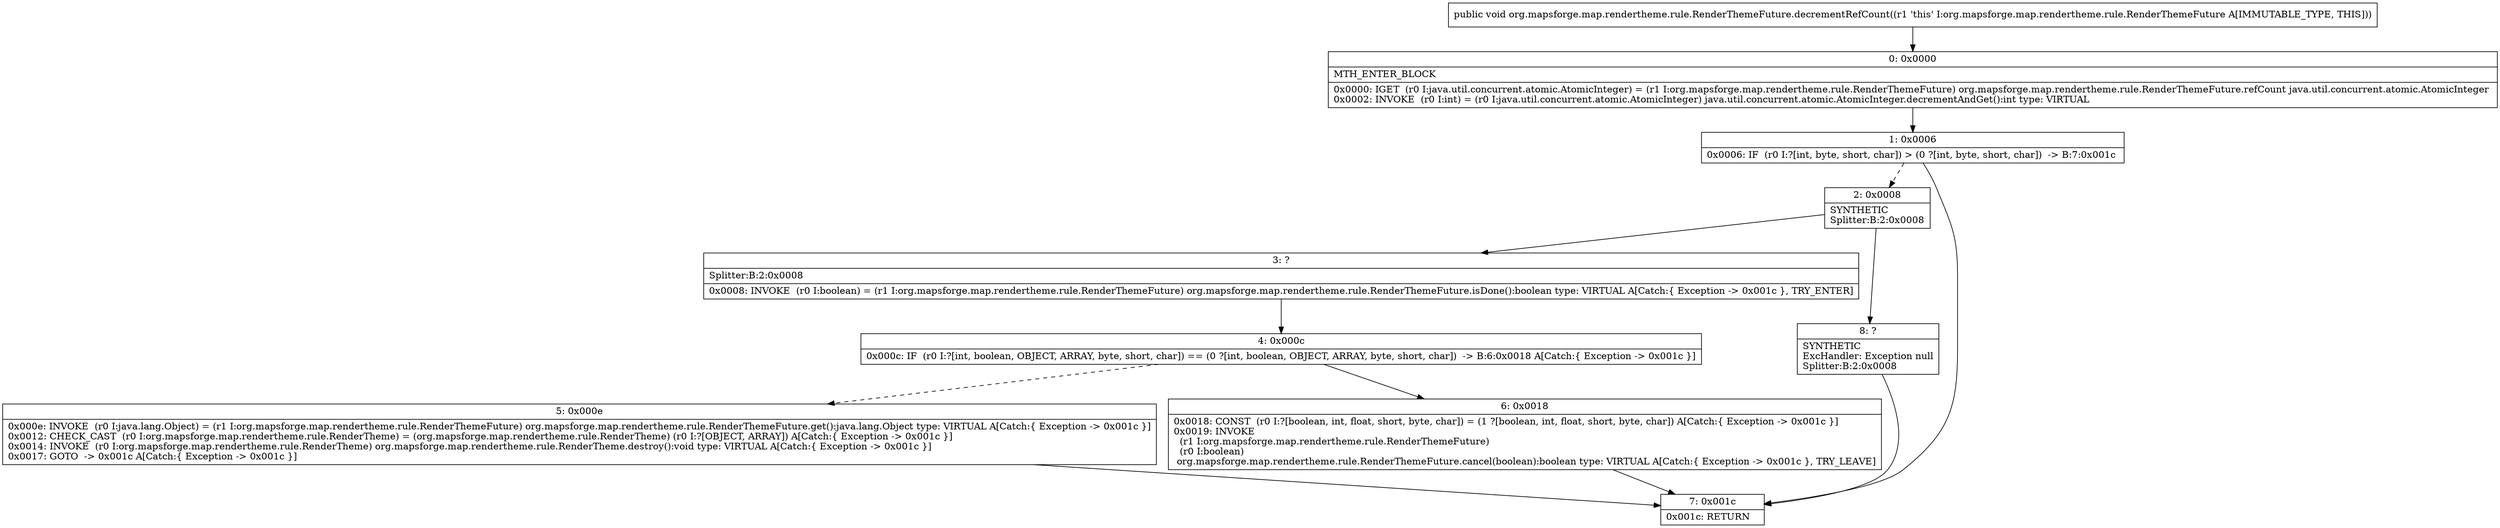 digraph "CFG fororg.mapsforge.map.rendertheme.rule.RenderThemeFuture.decrementRefCount()V" {
Node_0 [shape=record,label="{0\:\ 0x0000|MTH_ENTER_BLOCK\l|0x0000: IGET  (r0 I:java.util.concurrent.atomic.AtomicInteger) = (r1 I:org.mapsforge.map.rendertheme.rule.RenderThemeFuture) org.mapsforge.map.rendertheme.rule.RenderThemeFuture.refCount java.util.concurrent.atomic.AtomicInteger \l0x0002: INVOKE  (r0 I:int) = (r0 I:java.util.concurrent.atomic.AtomicInteger) java.util.concurrent.atomic.AtomicInteger.decrementAndGet():int type: VIRTUAL \l}"];
Node_1 [shape=record,label="{1\:\ 0x0006|0x0006: IF  (r0 I:?[int, byte, short, char]) \> (0 ?[int, byte, short, char])  \-\> B:7:0x001c \l}"];
Node_2 [shape=record,label="{2\:\ 0x0008|SYNTHETIC\lSplitter:B:2:0x0008\l}"];
Node_3 [shape=record,label="{3\:\ ?|Splitter:B:2:0x0008\l|0x0008: INVOKE  (r0 I:boolean) = (r1 I:org.mapsforge.map.rendertheme.rule.RenderThemeFuture) org.mapsforge.map.rendertheme.rule.RenderThemeFuture.isDone():boolean type: VIRTUAL A[Catch:\{ Exception \-\> 0x001c \}, TRY_ENTER]\l}"];
Node_4 [shape=record,label="{4\:\ 0x000c|0x000c: IF  (r0 I:?[int, boolean, OBJECT, ARRAY, byte, short, char]) == (0 ?[int, boolean, OBJECT, ARRAY, byte, short, char])  \-\> B:6:0x0018 A[Catch:\{ Exception \-\> 0x001c \}]\l}"];
Node_5 [shape=record,label="{5\:\ 0x000e|0x000e: INVOKE  (r0 I:java.lang.Object) = (r1 I:org.mapsforge.map.rendertheme.rule.RenderThemeFuture) org.mapsforge.map.rendertheme.rule.RenderThemeFuture.get():java.lang.Object type: VIRTUAL A[Catch:\{ Exception \-\> 0x001c \}]\l0x0012: CHECK_CAST  (r0 I:org.mapsforge.map.rendertheme.rule.RenderTheme) = (org.mapsforge.map.rendertheme.rule.RenderTheme) (r0 I:?[OBJECT, ARRAY]) A[Catch:\{ Exception \-\> 0x001c \}]\l0x0014: INVOKE  (r0 I:org.mapsforge.map.rendertheme.rule.RenderTheme) org.mapsforge.map.rendertheme.rule.RenderTheme.destroy():void type: VIRTUAL A[Catch:\{ Exception \-\> 0x001c \}]\l0x0017: GOTO  \-\> 0x001c A[Catch:\{ Exception \-\> 0x001c \}]\l}"];
Node_6 [shape=record,label="{6\:\ 0x0018|0x0018: CONST  (r0 I:?[boolean, int, float, short, byte, char]) = (1 ?[boolean, int, float, short, byte, char]) A[Catch:\{ Exception \-\> 0x001c \}]\l0x0019: INVOKE  \l  (r1 I:org.mapsforge.map.rendertheme.rule.RenderThemeFuture)\l  (r0 I:boolean)\l org.mapsforge.map.rendertheme.rule.RenderThemeFuture.cancel(boolean):boolean type: VIRTUAL A[Catch:\{ Exception \-\> 0x001c \}, TRY_LEAVE]\l}"];
Node_7 [shape=record,label="{7\:\ 0x001c|0x001c: RETURN   \l}"];
Node_8 [shape=record,label="{8\:\ ?|SYNTHETIC\lExcHandler: Exception null\lSplitter:B:2:0x0008\l}"];
MethodNode[shape=record,label="{public void org.mapsforge.map.rendertheme.rule.RenderThemeFuture.decrementRefCount((r1 'this' I:org.mapsforge.map.rendertheme.rule.RenderThemeFuture A[IMMUTABLE_TYPE, THIS])) }"];
MethodNode -> Node_0;
Node_0 -> Node_1;
Node_1 -> Node_2[style=dashed];
Node_1 -> Node_7;
Node_2 -> Node_3;
Node_2 -> Node_8;
Node_3 -> Node_4;
Node_4 -> Node_5[style=dashed];
Node_4 -> Node_6;
Node_5 -> Node_7;
Node_6 -> Node_7;
Node_8 -> Node_7;
}

